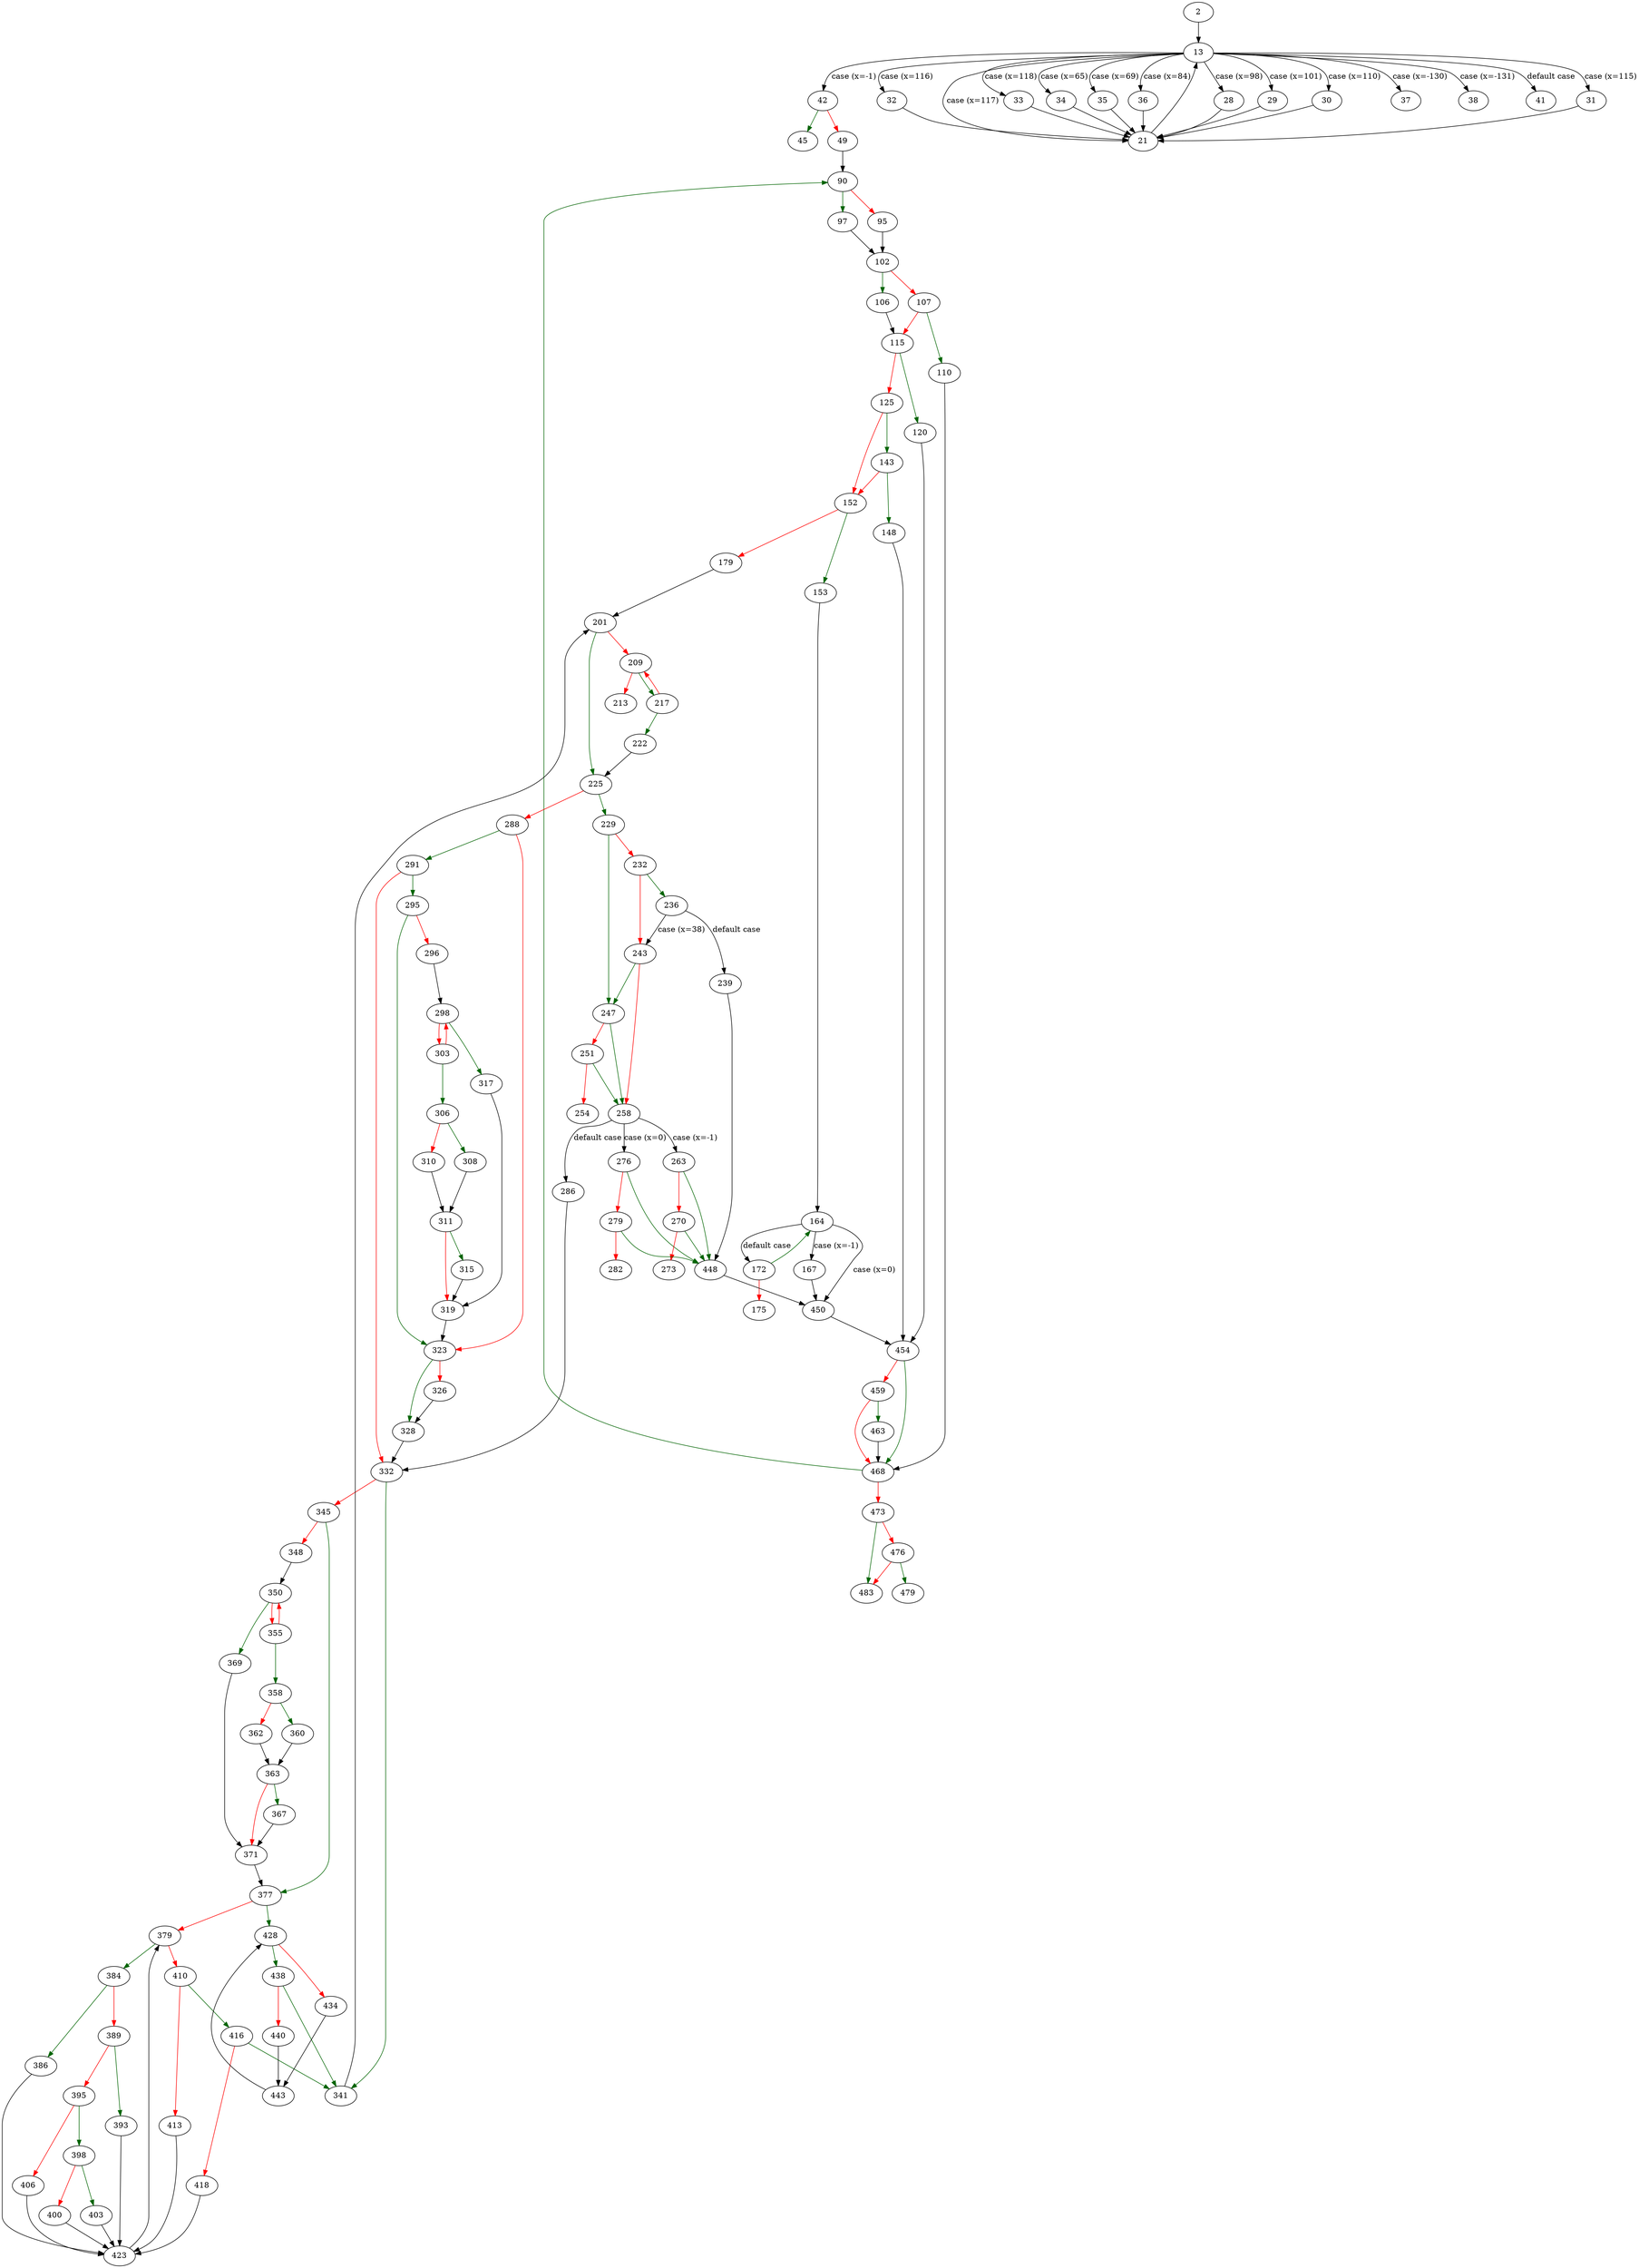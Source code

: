 strict digraph "main" {
	// Node definitions.
	2 [entry=true];
	13;
	42;
	28;
	29;
	30;
	31;
	32;
	21;
	33;
	34;
	35;
	36;
	37;
	38;
	41;
	45;
	49;
	90;
	97;
	95;
	102;
	106;
	107;
	115;
	110;
	468;
	120;
	125;
	454;
	143;
	152;
	148;
	153;
	179;
	164;
	167;
	450;
	172;
	175;
	201;
	225;
	209;
	217;
	213;
	222;
	229;
	288;
	247;
	232;
	236;
	243;
	239;
	448;
	258;
	251;
	254;
	263;
	276;
	286;
	270;
	273;
	279;
	282;
	332;
	291;
	323;
	295;
	296;
	298;
	317;
	303;
	306;
	308;
	310;
	311;
	315;
	319;
	328;
	326;
	341;
	345;
	377;
	348;
	350;
	369;
	355;
	358;
	360;
	362;
	363;
	367;
	371;
	428;
	379;
	384;
	410;
	386;
	389;
	423;
	393;
	395;
	398;
	406;
	403;
	400;
	416;
	413;
	418;
	438;
	434;
	443;
	440;
	459;
	463;
	473;
	483;
	476;
	479;

	// Edge definitions.
	2 -> 13;
	13 -> 42 [
		cond="case (x=-1)"
		label="case (x=-1)"
	];
	13 -> 28 [
		cond="case (x=98)"
		label="case (x=98)"
	];
	13 -> 29 [
		cond="case (x=101)"
		label="case (x=101)"
	];
	13 -> 30 [
		cond="case (x=110)"
		label="case (x=110)"
	];
	13 -> 31 [
		cond="case (x=115)"
		label="case (x=115)"
	];
	13 -> 32 [
		cond="case (x=116)"
		label="case (x=116)"
	];
	13 -> 21 [
		cond="case (x=117)"
		label="case (x=117)"
	];
	13 -> 33 [
		cond="case (x=118)"
		label="case (x=118)"
	];
	13 -> 34 [
		cond="case (x=65)"
		label="case (x=65)"
	];
	13 -> 35 [
		cond="case (x=69)"
		label="case (x=69)"
	];
	13 -> 36 [
		cond="case (x=84)"
		label="case (x=84)"
	];
	13 -> 37 [
		cond="case (x=-130)"
		label="case (x=-130)"
	];
	13 -> 38 [
		cond="case (x=-131)"
		label="case (x=-131)"
	];
	13 -> 41 [
		cond="default case"
		label="default case"
	];
	42 -> 45 [
		color=darkgreen
		cond=true
	];
	42 -> 49 [
		color=red
		cond=false
	];
	28 -> 21;
	29 -> 21;
	30 -> 21;
	31 -> 21;
	32 -> 21;
	21 -> 13;
	33 -> 21;
	34 -> 21;
	35 -> 21;
	36 -> 21;
	49 -> 90;
	90 -> 97 [
		color=darkgreen
		cond=true
	];
	90 -> 95 [
		color=red
		cond=false
	];
	97 -> 102;
	95 -> 102;
	102 -> 106 [
		color=darkgreen
		cond=true
	];
	102 -> 107 [
		color=red
		cond=false
	];
	106 -> 115;
	107 -> 115 [
		color=red
		cond=false
	];
	107 -> 110 [
		color=darkgreen
		cond=true
	];
	115 -> 120 [
		color=darkgreen
		cond=true
	];
	115 -> 125 [
		color=red
		cond=false
	];
	110 -> 468;
	468 -> 90 [
		color=darkgreen
		cond=true
	];
	468 -> 473 [
		color=red
		cond=false
	];
	120 -> 454;
	125 -> 143 [
		color=darkgreen
		cond=true
	];
	125 -> 152 [
		color=red
		cond=false
	];
	454 -> 468 [
		color=darkgreen
		cond=true
	];
	454 -> 459 [
		color=red
		cond=false
	];
	143 -> 152 [
		color=red
		cond=false
	];
	143 -> 148 [
		color=darkgreen
		cond=true
	];
	152 -> 153 [
		color=darkgreen
		cond=true
	];
	152 -> 179 [
		color=red
		cond=false
	];
	148 -> 454;
	153 -> 164;
	179 -> 201;
	164 -> 167 [
		cond="case (x=-1)"
		label="case (x=-1)"
	];
	164 -> 450 [
		cond="case (x=0)"
		label="case (x=0)"
	];
	164 -> 172 [
		cond="default case"
		label="default case"
	];
	167 -> 450;
	450 -> 454;
	172 -> 164 [
		color=darkgreen
		cond=true
	];
	172 -> 175 [
		color=red
		cond=false
	];
	201 -> 225 [
		color=darkgreen
		cond=true
	];
	201 -> 209 [
		color=red
		cond=false
	];
	225 -> 229 [
		color=darkgreen
		cond=true
	];
	225 -> 288 [
		color=red
		cond=false
	];
	209 -> 217 [
		color=darkgreen
		cond=true
	];
	209 -> 213 [
		color=red
		cond=false
	];
	217 -> 209 [
		color=red
		cond=false
	];
	217 -> 222 [
		color=darkgreen
		cond=true
	];
	222 -> 225;
	229 -> 247 [
		color=darkgreen
		cond=true
	];
	229 -> 232 [
		color=red
		cond=false
	];
	288 -> 291 [
		color=darkgreen
		cond=true
	];
	288 -> 323 [
		color=red
		cond=false
	];
	247 -> 258 [
		color=darkgreen
		cond=true
	];
	247 -> 251 [
		color=red
		cond=false
	];
	232 -> 236 [
		color=darkgreen
		cond=true
	];
	232 -> 243 [
		color=red
		cond=false
	];
	236 -> 243 [
		cond="case (x=38)"
		label="case (x=38)"
	];
	236 -> 239 [
		cond="default case"
		label="default case"
	];
	243 -> 247 [
		color=darkgreen
		cond=true
	];
	243 -> 258 [
		color=red
		cond=false
	];
	239 -> 448;
	448 -> 450;
	258 -> 263 [
		cond="case (x=-1)"
		label="case (x=-1)"
	];
	258 -> 276 [
		cond="case (x=0)"
		label="case (x=0)"
	];
	258 -> 286 [
		cond="default case"
		label="default case"
	];
	251 -> 258 [
		color=darkgreen
		cond=true
	];
	251 -> 254 [
		color=red
		cond=false
	];
	263 -> 448 [
		color=darkgreen
		cond=true
	];
	263 -> 270 [
		color=red
		cond=false
	];
	276 -> 448 [
		color=darkgreen
		cond=true
	];
	276 -> 279 [
		color=red
		cond=false
	];
	286 -> 332;
	270 -> 448 [
		color=darkgreen
		cond=true
	];
	270 -> 273 [
		color=red
		cond=false
	];
	279 -> 448 [
		color=darkgreen
		cond=true
	];
	279 -> 282 [
		color=red
		cond=false
	];
	332 -> 341 [
		color=darkgreen
		cond=true
	];
	332 -> 345 [
		color=red
		cond=false
	];
	291 -> 332 [
		color=red
		cond=false
	];
	291 -> 295 [
		color=darkgreen
		cond=true
	];
	323 -> 328 [
		color=darkgreen
		cond=true
	];
	323 -> 326 [
		color=red
		cond=false
	];
	295 -> 323 [
		color=darkgreen
		cond=true
	];
	295 -> 296 [
		color=red
		cond=false
	];
	296 -> 298;
	298 -> 317 [
		color=darkgreen
		cond=true
	];
	298 -> 303 [
		color=red
		cond=false
	];
	317 -> 319;
	303 -> 298 [
		color=red
		cond=false
	];
	303 -> 306 [
		color=darkgreen
		cond=true
	];
	306 -> 308 [
		color=darkgreen
		cond=true
	];
	306 -> 310 [
		color=red
		cond=false
	];
	308 -> 311;
	310 -> 311;
	311 -> 315 [
		color=darkgreen
		cond=true
	];
	311 -> 319 [
		color=red
		cond=false
	];
	315 -> 319;
	319 -> 323;
	328 -> 332;
	326 -> 328;
	341 -> 201;
	345 -> 377 [
		color=darkgreen
		cond=true
	];
	345 -> 348 [
		color=red
		cond=false
	];
	377 -> 428 [
		color=darkgreen
		cond=true
	];
	377 -> 379 [
		color=red
		cond=false
	];
	348 -> 350;
	350 -> 369 [
		color=darkgreen
		cond=true
	];
	350 -> 355 [
		color=red
		cond=false
	];
	369 -> 371;
	355 -> 350 [
		color=red
		cond=false
	];
	355 -> 358 [
		color=darkgreen
		cond=true
	];
	358 -> 360 [
		color=darkgreen
		cond=true
	];
	358 -> 362 [
		color=red
		cond=false
	];
	360 -> 363;
	362 -> 363;
	363 -> 367 [
		color=darkgreen
		cond=true
	];
	363 -> 371 [
		color=red
		cond=false
	];
	367 -> 371;
	371 -> 377;
	428 -> 438 [
		color=darkgreen
		cond=true
	];
	428 -> 434 [
		color=red
		cond=false
	];
	379 -> 384 [
		color=darkgreen
		cond=true
	];
	379 -> 410 [
		color=red
		cond=false
	];
	384 -> 386 [
		color=darkgreen
		cond=true
	];
	384 -> 389 [
		color=red
		cond=false
	];
	410 -> 416 [
		color=darkgreen
		cond=true
	];
	410 -> 413 [
		color=red
		cond=false
	];
	386 -> 423;
	389 -> 393 [
		color=darkgreen
		cond=true
	];
	389 -> 395 [
		color=red
		cond=false
	];
	423 -> 379;
	393 -> 423;
	395 -> 398 [
		color=darkgreen
		cond=true
	];
	395 -> 406 [
		color=red
		cond=false
	];
	398 -> 403 [
		color=darkgreen
		cond=true
	];
	398 -> 400 [
		color=red
		cond=false
	];
	406 -> 423;
	403 -> 423;
	400 -> 423;
	416 -> 341 [
		color=darkgreen
		cond=true
	];
	416 -> 418 [
		color=red
		cond=false
	];
	413 -> 423;
	418 -> 423;
	438 -> 341 [
		color=darkgreen
		cond=true
	];
	438 -> 440 [
		color=red
		cond=false
	];
	434 -> 443;
	443 -> 428;
	440 -> 443;
	459 -> 468 [
		color=red
		cond=false
	];
	459 -> 463 [
		color=darkgreen
		cond=true
	];
	463 -> 468;
	473 -> 483 [
		color=darkgreen
		cond=true
	];
	473 -> 476 [
		color=red
		cond=false
	];
	476 -> 483 [
		color=red
		cond=false
	];
	476 -> 479 [
		color=darkgreen
		cond=true
	];
}
